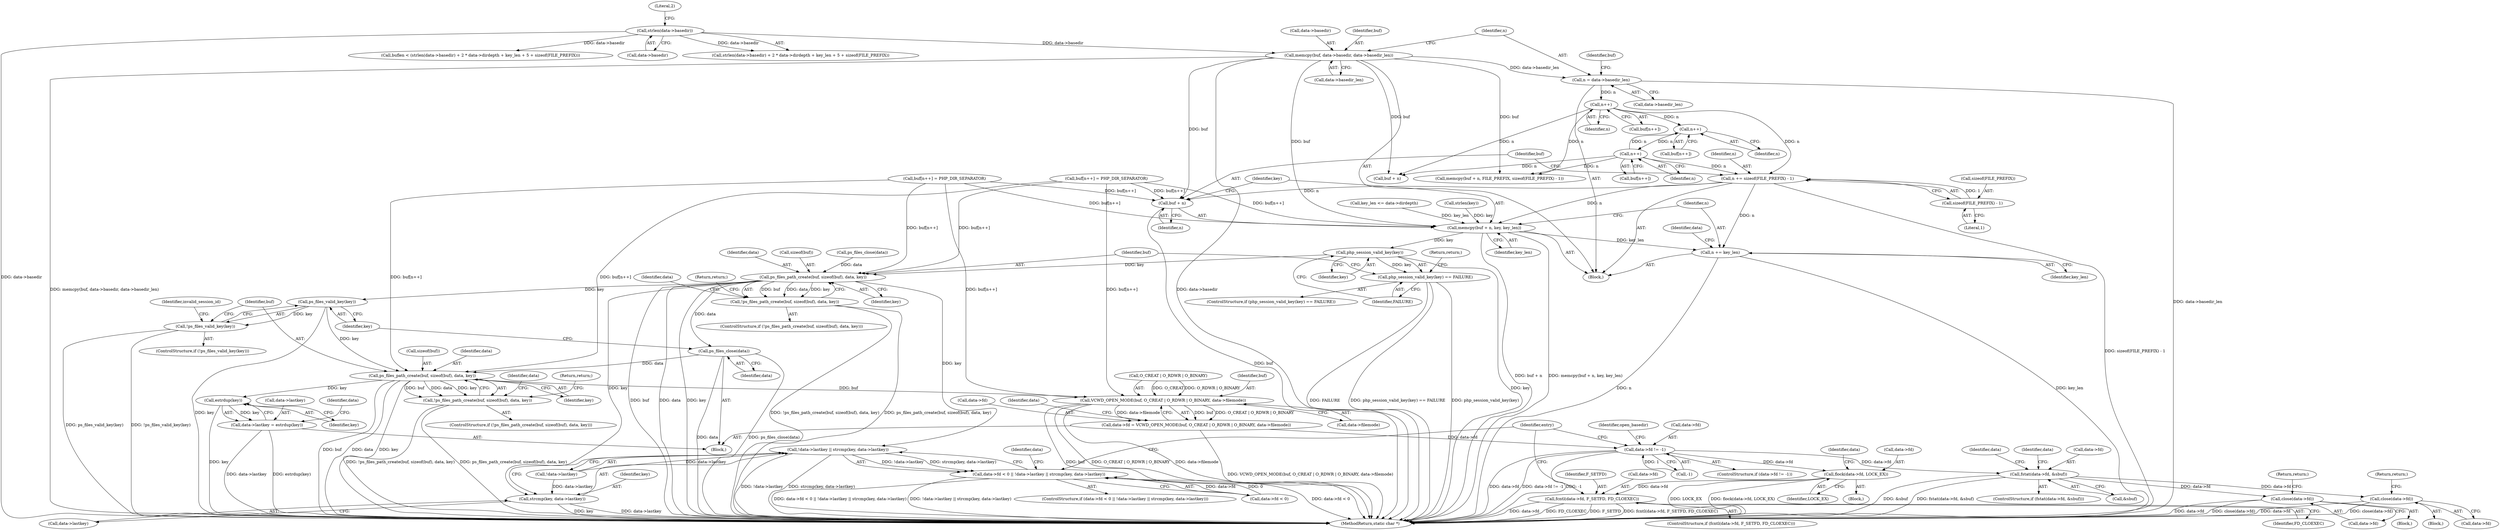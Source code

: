 digraph "0_php_25e8fcc88fa20dc9d4c47184471003f436927cde@API" {
"1000283" [label="(Call,n += sizeof(FILE_PREFIX) - 1)"];
"1000285" [label="(Call,sizeof(FILE_PREFIX) - 1)"];
"1000243" [label="(Call,n++)"];
"1000235" [label="(Call,n = data->basedir_len)"];
"1000227" [label="(Call,memcpy(buf, data->basedir, data->basedir_len))"];
"1000205" [label="(Call,strlen(data->basedir))"];
"1000271" [label="(Call,n++)"];
"1000263" [label="(Call,n++)"];
"1000289" [label="(Call,memcpy(buf + n, key, key_len))"];
"1000295" [label="(Call,n += key_len)"];
"1000302" [label="(Call,php_session_valid_key(key))"];
"1000301" [label="(Call,php_session_valid_key(key) == FAILURE)"];
"1000309" [label="(Call,ps_files_path_create(buf, sizeof(buf), data, key))"];
"1000308" [label="(Call,!ps_files_path_create(buf, sizeof(buf), data, key))"];
"1000349" [label="(Call,!data->lastkey || strcmp(key, data->lastkey))"];
"1000343" [label="(Call,data->fd < 0 || !data->lastkey || strcmp(key, data->lastkey))"];
"1000354" [label="(Call,strcmp(key, data->lastkey))"];
"1000374" [label="(Call,ps_files_close(data))"];
"1000388" [label="(Call,ps_files_path_create(buf, sizeof(buf), data, key))"];
"1000387" [label="(Call,!ps_files_path_create(buf, sizeof(buf), data, key))"];
"1000400" [label="(Call,estrdup(key))"];
"1000396" [label="(Call,data->lastkey = estrdup(key))"];
"1000406" [label="(Call,VCWD_OPEN_MODE(buf, O_CREAT | O_RDWR | O_BINARY, data->filemode))"];
"1000402" [label="(Call,data->fd = VCWD_OPEN_MODE(buf, O_CREAT | O_RDWR | O_BINARY, data->filemode))"];
"1000417" [label="(Call,data->fd != -1)"];
"1000430" [label="(Call,fstat(data->fd, &sbuf))"];
"1000437" [label="(Call,close(data->fd))"];
"1000443" [label="(Call,close(data->fd))"];
"1000448" [label="(Call,flock(data->fd, LOCK_EX))"];
"1000454" [label="(Call,fcntl(data->fd, F_SETFD, FD_CLOEXEC))"];
"1000378" [label="(Call,ps_files_valid_key(key))"];
"1000377" [label="(Call,!ps_files_valid_key(key))"];
"1000290" [label="(Call,buf + n)"];
"1000293" [label="(Identifier,key)"];
"1000272" [label="(Identifier,n)"];
"1000242" [label="(Identifier,buf)"];
"1000343" [label="(Call,data->fd < 0 || !data->lastkey || strcmp(key, data->lastkey))"];
"1000438" [label="(Call,data->fd)"];
"1000377" [label="(Call,!ps_files_valid_key(key))"];
"1000383" [label="(Identifier,invalid_session_id)"];
"1000263" [label="(Call,n++)"];
"1000441" [label="(Return,return;)"];
"1000304" [label="(Identifier,FAILURE)"];
"1000397" [label="(Call,data->lastkey)"];
"1000356" [label="(Call,data->lastkey)"];
"1000290" [label="(Call,buf + n)"];
"1000408" [label="(Call,O_CREAT | O_RDWR | O_BINARY)"];
"1000374" [label="(Call,ps_files_close(data))"];
"1000379" [label="(Identifier,key)"];
"1000313" [label="(Identifier,data)"];
"1000311" [label="(Call,sizeof(buf))"];
"1000407" [label="(Identifier,buf)"];
"1000442" [label="(Block,)"];
"1000398" [label="(Identifier,data)"];
"1000296" [label="(Identifier,n)"];
"1000429" [label="(ControlStructure,if (fstat(data->fd, &sbuf)))"];
"1000307" [label="(ControlStructure,if (!ps_files_path_create(buf, sizeof(buf), data, key)))"];
"1000362" [label="(Identifier,data)"];
"1000456" [label="(Identifier,data)"];
"1000308" [label="(Call,!ps_files_path_create(buf, sizeof(buf), data, key))"];
"1000320" [label="(Identifier,data)"];
"1000284" [label="(Identifier,n)"];
"1000197" [label="(Call,key_len <= data->dirdepth)"];
"1000268" [label="(Call,buf[n++] = PHP_DIR_SEPARATOR)"];
"1000400" [label="(Call,estrdup(key))"];
"1000395" [label="(Return,return;)"];
"1000294" [label="(Identifier,key_len)"];
"1000443" [label="(Call,close(data->fd))"];
"1000291" [label="(Identifier,buf)"];
"1000244" [label="(Identifier,n)"];
"1000401" [label="(Identifier,key)"];
"1000237" [label="(Call,data->basedir_len)"];
"1000261" [label="(Call,buf[n++])"];
"1000468" [label="(Identifier,entry)"];
"1000240" [label="(Call,buf[n++] = PHP_DIR_SEPARATOR)"];
"1000406" [label="(Call,VCWD_OPEN_MODE(buf, O_CREAT | O_RDWR | O_BINARY, data->filemode))"];
"1000403" [label="(Call,data->fd)"];
"1000241" [label="(Call,buf[n++])"];
"1000349" [label="(Call,!data->lastkey || strcmp(key, data->lastkey))"];
"1000264" [label="(Identifier,n)"];
"1000205" [label="(Call,strlen(data->basedir))"];
"1000386" [label="(ControlStructure,if (!ps_files_path_create(buf, sizeof(buf), data, key)))"];
"1000452" [label="(Identifier,LOCK_EX)"];
"1000431" [label="(Call,data->fd)"];
"1000459" [label="(Identifier,FD_CLOEXEC)"];
"1000292" [label="(Identifier,n)"];
"1000295" [label="(Call,n += key_len)"];
"1000186" [label="(Block,)"];
"1000302" [label="(Call,php_session_valid_key(key))"];
"1000297" [label="(Identifier,key_len)"];
"1000390" [label="(Call,sizeof(buf))"];
"1000402" [label="(Call,data->fd = VCWD_OPEN_MODE(buf, O_CREAT | O_RDWR | O_BINARY, data->filemode))"];
"1000454" [label="(Call,fcntl(data->fd, F_SETFD, FD_CLOEXEC))"];
"1000300" [label="(ControlStructure,if (php_session_valid_key(key) == FAILURE))"];
"1000359" [label="(Block,)"];
"1000389" [label="(Identifier,buf)"];
"1000206" [label="(Call,data->basedir)"];
"1000426" [label="(Identifier,open_basedir)"];
"1000354" [label="(Call,strcmp(key, data->lastkey))"];
"1000299" [label="(Identifier,data)"];
"1000416" [label="(ControlStructure,if (data->fd != -1))"];
"1000309" [label="(Call,ps_files_path_create(buf, sizeof(buf), data, key))"];
"1000301" [label="(Call,php_session_valid_key(key) == FAILURE)"];
"1000444" [label="(Call,data->fd)"];
"1000228" [label="(Identifier,buf)"];
"1000271" [label="(Call,n++)"];
"1000449" [label="(Call,data->fd)"];
"1000227" [label="(Call,memcpy(buf, data->basedir, data->basedir_len))"];
"1000342" [label="(ControlStructure,if (data->fd < 0 || !data->lastkey || strcmp(key, data->lastkey)))"];
"1000375" [label="(Identifier,data)"];
"1000288" [label="(Literal,1)"];
"1000243" [label="(Call,n++)"];
"1000436" [label="(Block,)"];
"1000404" [label="(Identifier,data)"];
"1000419" [label="(Identifier,data)"];
"1000275" [label="(Call,buf + n)"];
"1000204" [label="(Call,strlen(data->basedir) + 2 * data->dirdepth + key_len + 5 + sizeof(FILE_PREFIX))"];
"1000236" [label="(Identifier,n)"];
"1000344" [label="(Call,data->fd < 0)"];
"1000316" [label="(Return,return;)"];
"1000393" [label="(Identifier,key)"];
"1000355" [label="(Identifier,key)"];
"1000528" [label="(MethodReturn,static char *)"];
"1000439" [label="(Identifier,data)"];
"1000193" [label="(Call,strlen(key))"];
"1000235" [label="(Call,n = data->basedir_len)"];
"1000306" [label="(Return,return;)"];
"1000211" [label="(Literal,2)"];
"1000418" [label="(Call,data->fd)"];
"1000453" [label="(ControlStructure,if (fcntl(data->fd, F_SETFD, FD_CLOEXEC)))"];
"1000434" [label="(Call,&sbuf)"];
"1000387" [label="(Call,!ps_files_path_create(buf, sizeof(buf), data, key))"];
"1000413" [label="(Call,data->filemode)"];
"1000458" [label="(Identifier,F_SETFD)"];
"1000202" [label="(Call,buflen < (strlen(data->basedir) + 2 * data->dirdepth + key_len + 5 + sizeof(FILE_PREFIX)))"];
"1000448" [label="(Call,flock(data->fd, LOCK_EX))"];
"1000396" [label="(Call,data->lastkey = estrdup(key))"];
"1000430" [label="(Call,fstat(data->fd, &sbuf))"];
"1000289" [label="(Call,memcpy(buf + n, key, key_len))"];
"1000229" [label="(Call,data->basedir)"];
"1000455" [label="(Call,data->fd)"];
"1000285" [label="(Call,sizeof(FILE_PREFIX) - 1)"];
"1000232" [label="(Call,data->basedir_len)"];
"1000437" [label="(Call,close(data->fd))"];
"1000417" [label="(Call,data->fd != -1)"];
"1000303" [label="(Identifier,key)"];
"1000310" [label="(Identifier,buf)"];
"1000283" [label="(Call,n += sizeof(FILE_PREFIX) - 1)"];
"1000447" [label="(Return,return;)"];
"1000376" [label="(ControlStructure,if (!ps_files_valid_key(key)))"];
"1000314" [label="(Identifier,key)"];
"1000269" [label="(Call,buf[n++])"];
"1000350" [label="(Call,!data->lastkey)"];
"1000274" [label="(Call,memcpy(buf + n, FILE_PREFIX, sizeof(FILE_PREFIX) - 1))"];
"1000378" [label="(Call,ps_files_valid_key(key))"];
"1000423" [label="(Block,)"];
"1000298" [label="(Call,ps_files_close(data))"];
"1000392" [label="(Identifier,data)"];
"1000421" [label="(Call,-1)"];
"1000286" [label="(Call,sizeof(FILE_PREFIX))"];
"1000388" [label="(Call,ps_files_path_create(buf, sizeof(buf), data, key))"];
"1000445" [label="(Identifier,data)"];
"1000283" -> "1000186"  [label="AST: "];
"1000283" -> "1000285"  [label="CFG: "];
"1000284" -> "1000283"  [label="AST: "];
"1000285" -> "1000283"  [label="AST: "];
"1000291" -> "1000283"  [label="CFG: "];
"1000283" -> "1000528"  [label="DDG: sizeof(FILE_PREFIX) - 1"];
"1000285" -> "1000283"  [label="DDG: 1"];
"1000243" -> "1000283"  [label="DDG: n"];
"1000271" -> "1000283"  [label="DDG: n"];
"1000283" -> "1000289"  [label="DDG: n"];
"1000283" -> "1000290"  [label="DDG: n"];
"1000283" -> "1000295"  [label="DDG: n"];
"1000285" -> "1000288"  [label="CFG: "];
"1000286" -> "1000285"  [label="AST: "];
"1000288" -> "1000285"  [label="AST: "];
"1000243" -> "1000241"  [label="AST: "];
"1000243" -> "1000244"  [label="CFG: "];
"1000244" -> "1000243"  [label="AST: "];
"1000241" -> "1000243"  [label="CFG: "];
"1000235" -> "1000243"  [label="DDG: n"];
"1000243" -> "1000263"  [label="DDG: n"];
"1000243" -> "1000274"  [label="DDG: n"];
"1000243" -> "1000275"  [label="DDG: n"];
"1000235" -> "1000186"  [label="AST: "];
"1000235" -> "1000237"  [label="CFG: "];
"1000236" -> "1000235"  [label="AST: "];
"1000237" -> "1000235"  [label="AST: "];
"1000242" -> "1000235"  [label="CFG: "];
"1000235" -> "1000528"  [label="DDG: data->basedir_len"];
"1000227" -> "1000235"  [label="DDG: data->basedir_len"];
"1000227" -> "1000186"  [label="AST: "];
"1000227" -> "1000232"  [label="CFG: "];
"1000228" -> "1000227"  [label="AST: "];
"1000229" -> "1000227"  [label="AST: "];
"1000232" -> "1000227"  [label="AST: "];
"1000236" -> "1000227"  [label="CFG: "];
"1000227" -> "1000528"  [label="DDG: memcpy(buf, data->basedir, data->basedir_len)"];
"1000227" -> "1000528"  [label="DDG: data->basedir"];
"1000205" -> "1000227"  [label="DDG: data->basedir"];
"1000227" -> "1000274"  [label="DDG: buf"];
"1000227" -> "1000275"  [label="DDG: buf"];
"1000227" -> "1000289"  [label="DDG: buf"];
"1000227" -> "1000290"  [label="DDG: buf"];
"1000205" -> "1000204"  [label="AST: "];
"1000205" -> "1000206"  [label="CFG: "];
"1000206" -> "1000205"  [label="AST: "];
"1000211" -> "1000205"  [label="CFG: "];
"1000205" -> "1000528"  [label="DDG: data->basedir"];
"1000205" -> "1000202"  [label="DDG: data->basedir"];
"1000205" -> "1000204"  [label="DDG: data->basedir"];
"1000271" -> "1000269"  [label="AST: "];
"1000271" -> "1000272"  [label="CFG: "];
"1000272" -> "1000271"  [label="AST: "];
"1000269" -> "1000271"  [label="CFG: "];
"1000271" -> "1000263"  [label="DDG: n"];
"1000263" -> "1000271"  [label="DDG: n"];
"1000271" -> "1000274"  [label="DDG: n"];
"1000271" -> "1000275"  [label="DDG: n"];
"1000263" -> "1000261"  [label="AST: "];
"1000263" -> "1000264"  [label="CFG: "];
"1000264" -> "1000263"  [label="AST: "];
"1000261" -> "1000263"  [label="CFG: "];
"1000289" -> "1000186"  [label="AST: "];
"1000289" -> "1000294"  [label="CFG: "];
"1000290" -> "1000289"  [label="AST: "];
"1000293" -> "1000289"  [label="AST: "];
"1000294" -> "1000289"  [label="AST: "];
"1000296" -> "1000289"  [label="CFG: "];
"1000289" -> "1000528"  [label="DDG: buf + n"];
"1000289" -> "1000528"  [label="DDG: memcpy(buf + n, key, key_len)"];
"1000268" -> "1000289"  [label="DDG: buf[n++]"];
"1000240" -> "1000289"  [label="DDG: buf[n++]"];
"1000193" -> "1000289"  [label="DDG: key"];
"1000197" -> "1000289"  [label="DDG: key_len"];
"1000289" -> "1000295"  [label="DDG: key_len"];
"1000289" -> "1000302"  [label="DDG: key"];
"1000295" -> "1000186"  [label="AST: "];
"1000295" -> "1000297"  [label="CFG: "];
"1000296" -> "1000295"  [label="AST: "];
"1000297" -> "1000295"  [label="AST: "];
"1000299" -> "1000295"  [label="CFG: "];
"1000295" -> "1000528"  [label="DDG: n"];
"1000295" -> "1000528"  [label="DDG: key_len"];
"1000302" -> "1000301"  [label="AST: "];
"1000302" -> "1000303"  [label="CFG: "];
"1000303" -> "1000302"  [label="AST: "];
"1000304" -> "1000302"  [label="CFG: "];
"1000302" -> "1000528"  [label="DDG: key"];
"1000302" -> "1000301"  [label="DDG: key"];
"1000302" -> "1000309"  [label="DDG: key"];
"1000301" -> "1000300"  [label="AST: "];
"1000301" -> "1000304"  [label="CFG: "];
"1000304" -> "1000301"  [label="AST: "];
"1000306" -> "1000301"  [label="CFG: "];
"1000310" -> "1000301"  [label="CFG: "];
"1000301" -> "1000528"  [label="DDG: FAILURE"];
"1000301" -> "1000528"  [label="DDG: php_session_valid_key(key) == FAILURE"];
"1000301" -> "1000528"  [label="DDG: php_session_valid_key(key)"];
"1000309" -> "1000308"  [label="AST: "];
"1000309" -> "1000314"  [label="CFG: "];
"1000310" -> "1000309"  [label="AST: "];
"1000311" -> "1000309"  [label="AST: "];
"1000313" -> "1000309"  [label="AST: "];
"1000314" -> "1000309"  [label="AST: "];
"1000308" -> "1000309"  [label="CFG: "];
"1000309" -> "1000528"  [label="DDG: buf"];
"1000309" -> "1000528"  [label="DDG: data"];
"1000309" -> "1000528"  [label="DDG: key"];
"1000309" -> "1000308"  [label="DDG: buf"];
"1000309" -> "1000308"  [label="DDG: data"];
"1000309" -> "1000308"  [label="DDG: key"];
"1000268" -> "1000309"  [label="DDG: buf[n++]"];
"1000240" -> "1000309"  [label="DDG: buf[n++]"];
"1000298" -> "1000309"  [label="DDG: data"];
"1000309" -> "1000349"  [label="DDG: key"];
"1000309" -> "1000354"  [label="DDG: key"];
"1000309" -> "1000374"  [label="DDG: data"];
"1000309" -> "1000378"  [label="DDG: key"];
"1000308" -> "1000307"  [label="AST: "];
"1000316" -> "1000308"  [label="CFG: "];
"1000320" -> "1000308"  [label="CFG: "];
"1000308" -> "1000528"  [label="DDG: ps_files_path_create(buf, sizeof(buf), data, key)"];
"1000308" -> "1000528"  [label="DDG: !ps_files_path_create(buf, sizeof(buf), data, key)"];
"1000349" -> "1000343"  [label="AST: "];
"1000349" -> "1000350"  [label="CFG: "];
"1000349" -> "1000354"  [label="CFG: "];
"1000350" -> "1000349"  [label="AST: "];
"1000354" -> "1000349"  [label="AST: "];
"1000343" -> "1000349"  [label="CFG: "];
"1000349" -> "1000528"  [label="DDG: !data->lastkey"];
"1000349" -> "1000528"  [label="DDG: strcmp(key, data->lastkey)"];
"1000349" -> "1000343"  [label="DDG: !data->lastkey"];
"1000349" -> "1000343"  [label="DDG: strcmp(key, data->lastkey)"];
"1000350" -> "1000349"  [label="DDG: data->lastkey"];
"1000343" -> "1000342"  [label="AST: "];
"1000343" -> "1000344"  [label="CFG: "];
"1000344" -> "1000343"  [label="AST: "];
"1000362" -> "1000343"  [label="CFG: "];
"1000468" -> "1000343"  [label="CFG: "];
"1000343" -> "1000528"  [label="DDG: !data->lastkey || strcmp(key, data->lastkey)"];
"1000343" -> "1000528"  [label="DDG: data->fd < 0"];
"1000343" -> "1000528"  [label="DDG: data->fd < 0 || !data->lastkey || strcmp(key, data->lastkey)"];
"1000344" -> "1000343"  [label="DDG: data->fd"];
"1000344" -> "1000343"  [label="DDG: 0"];
"1000354" -> "1000356"  [label="CFG: "];
"1000355" -> "1000354"  [label="AST: "];
"1000356" -> "1000354"  [label="AST: "];
"1000354" -> "1000528"  [label="DDG: data->lastkey"];
"1000354" -> "1000528"  [label="DDG: key"];
"1000350" -> "1000354"  [label="DDG: data->lastkey"];
"1000374" -> "1000359"  [label="AST: "];
"1000374" -> "1000375"  [label="CFG: "];
"1000375" -> "1000374"  [label="AST: "];
"1000379" -> "1000374"  [label="CFG: "];
"1000374" -> "1000528"  [label="DDG: data"];
"1000374" -> "1000528"  [label="DDG: ps_files_close(data)"];
"1000374" -> "1000388"  [label="DDG: data"];
"1000388" -> "1000387"  [label="AST: "];
"1000388" -> "1000393"  [label="CFG: "];
"1000389" -> "1000388"  [label="AST: "];
"1000390" -> "1000388"  [label="AST: "];
"1000392" -> "1000388"  [label="AST: "];
"1000393" -> "1000388"  [label="AST: "];
"1000387" -> "1000388"  [label="CFG: "];
"1000388" -> "1000528"  [label="DDG: buf"];
"1000388" -> "1000528"  [label="DDG: data"];
"1000388" -> "1000528"  [label="DDG: key"];
"1000388" -> "1000387"  [label="DDG: buf"];
"1000388" -> "1000387"  [label="DDG: data"];
"1000388" -> "1000387"  [label="DDG: key"];
"1000268" -> "1000388"  [label="DDG: buf[n++]"];
"1000240" -> "1000388"  [label="DDG: buf[n++]"];
"1000378" -> "1000388"  [label="DDG: key"];
"1000388" -> "1000400"  [label="DDG: key"];
"1000388" -> "1000406"  [label="DDG: buf"];
"1000387" -> "1000386"  [label="AST: "];
"1000395" -> "1000387"  [label="CFG: "];
"1000398" -> "1000387"  [label="CFG: "];
"1000387" -> "1000528"  [label="DDG: ps_files_path_create(buf, sizeof(buf), data, key)"];
"1000387" -> "1000528"  [label="DDG: !ps_files_path_create(buf, sizeof(buf), data, key)"];
"1000400" -> "1000396"  [label="AST: "];
"1000400" -> "1000401"  [label="CFG: "];
"1000401" -> "1000400"  [label="AST: "];
"1000396" -> "1000400"  [label="CFG: "];
"1000400" -> "1000528"  [label="DDG: key"];
"1000400" -> "1000396"  [label="DDG: key"];
"1000396" -> "1000359"  [label="AST: "];
"1000397" -> "1000396"  [label="AST: "];
"1000404" -> "1000396"  [label="CFG: "];
"1000396" -> "1000528"  [label="DDG: data->lastkey"];
"1000396" -> "1000528"  [label="DDG: estrdup(key)"];
"1000406" -> "1000402"  [label="AST: "];
"1000406" -> "1000413"  [label="CFG: "];
"1000407" -> "1000406"  [label="AST: "];
"1000408" -> "1000406"  [label="AST: "];
"1000413" -> "1000406"  [label="AST: "];
"1000402" -> "1000406"  [label="CFG: "];
"1000406" -> "1000528"  [label="DDG: buf"];
"1000406" -> "1000528"  [label="DDG: O_CREAT | O_RDWR | O_BINARY"];
"1000406" -> "1000528"  [label="DDG: data->filemode"];
"1000406" -> "1000402"  [label="DDG: buf"];
"1000406" -> "1000402"  [label="DDG: O_CREAT | O_RDWR | O_BINARY"];
"1000406" -> "1000402"  [label="DDG: data->filemode"];
"1000268" -> "1000406"  [label="DDG: buf[n++]"];
"1000240" -> "1000406"  [label="DDG: buf[n++]"];
"1000408" -> "1000406"  [label="DDG: O_CREAT"];
"1000408" -> "1000406"  [label="DDG: O_RDWR | O_BINARY"];
"1000402" -> "1000359"  [label="AST: "];
"1000403" -> "1000402"  [label="AST: "];
"1000419" -> "1000402"  [label="CFG: "];
"1000402" -> "1000528"  [label="DDG: VCWD_OPEN_MODE(buf, O_CREAT | O_RDWR | O_BINARY, data->filemode)"];
"1000402" -> "1000417"  [label="DDG: data->fd"];
"1000417" -> "1000416"  [label="AST: "];
"1000417" -> "1000421"  [label="CFG: "];
"1000418" -> "1000417"  [label="AST: "];
"1000421" -> "1000417"  [label="AST: "];
"1000426" -> "1000417"  [label="CFG: "];
"1000468" -> "1000417"  [label="CFG: "];
"1000417" -> "1000528"  [label="DDG: data->fd"];
"1000417" -> "1000528"  [label="DDG: data->fd != -1"];
"1000417" -> "1000528"  [label="DDG: -1"];
"1000421" -> "1000417"  [label="DDG: 1"];
"1000417" -> "1000430"  [label="DDG: data->fd"];
"1000417" -> "1000448"  [label="DDG: data->fd"];
"1000430" -> "1000429"  [label="AST: "];
"1000430" -> "1000434"  [label="CFG: "];
"1000431" -> "1000430"  [label="AST: "];
"1000434" -> "1000430"  [label="AST: "];
"1000439" -> "1000430"  [label="CFG: "];
"1000445" -> "1000430"  [label="CFG: "];
"1000430" -> "1000528"  [label="DDG: &sbuf"];
"1000430" -> "1000528"  [label="DDG: fstat(data->fd, &sbuf)"];
"1000430" -> "1000437"  [label="DDG: data->fd"];
"1000430" -> "1000443"  [label="DDG: data->fd"];
"1000437" -> "1000436"  [label="AST: "];
"1000437" -> "1000438"  [label="CFG: "];
"1000438" -> "1000437"  [label="AST: "];
"1000441" -> "1000437"  [label="CFG: "];
"1000437" -> "1000528"  [label="DDG: close(data->fd)"];
"1000437" -> "1000528"  [label="DDG: data->fd"];
"1000443" -> "1000442"  [label="AST: "];
"1000443" -> "1000444"  [label="CFG: "];
"1000444" -> "1000443"  [label="AST: "];
"1000447" -> "1000443"  [label="CFG: "];
"1000443" -> "1000528"  [label="DDG: close(data->fd)"];
"1000443" -> "1000528"  [label="DDG: data->fd"];
"1000448" -> "1000423"  [label="AST: "];
"1000448" -> "1000452"  [label="CFG: "];
"1000449" -> "1000448"  [label="AST: "];
"1000452" -> "1000448"  [label="AST: "];
"1000456" -> "1000448"  [label="CFG: "];
"1000448" -> "1000528"  [label="DDG: LOCK_EX"];
"1000448" -> "1000528"  [label="DDG: flock(data->fd, LOCK_EX)"];
"1000448" -> "1000454"  [label="DDG: data->fd"];
"1000454" -> "1000453"  [label="AST: "];
"1000454" -> "1000459"  [label="CFG: "];
"1000455" -> "1000454"  [label="AST: "];
"1000458" -> "1000454"  [label="AST: "];
"1000459" -> "1000454"  [label="AST: "];
"1000468" -> "1000454"  [label="CFG: "];
"1000454" -> "1000528"  [label="DDG: data->fd"];
"1000454" -> "1000528"  [label="DDG: FD_CLOEXEC"];
"1000454" -> "1000528"  [label="DDG: F_SETFD"];
"1000454" -> "1000528"  [label="DDG: fcntl(data->fd, F_SETFD, FD_CLOEXEC)"];
"1000378" -> "1000377"  [label="AST: "];
"1000378" -> "1000379"  [label="CFG: "];
"1000379" -> "1000378"  [label="AST: "];
"1000377" -> "1000378"  [label="CFG: "];
"1000378" -> "1000528"  [label="DDG: key"];
"1000378" -> "1000377"  [label="DDG: key"];
"1000377" -> "1000376"  [label="AST: "];
"1000383" -> "1000377"  [label="CFG: "];
"1000389" -> "1000377"  [label="CFG: "];
"1000377" -> "1000528"  [label="DDG: !ps_files_valid_key(key)"];
"1000377" -> "1000528"  [label="DDG: ps_files_valid_key(key)"];
"1000290" -> "1000292"  [label="CFG: "];
"1000291" -> "1000290"  [label="AST: "];
"1000292" -> "1000290"  [label="AST: "];
"1000293" -> "1000290"  [label="CFG: "];
"1000290" -> "1000528"  [label="DDG: buf"];
"1000268" -> "1000290"  [label="DDG: buf[n++]"];
"1000240" -> "1000290"  [label="DDG: buf[n++]"];
}
